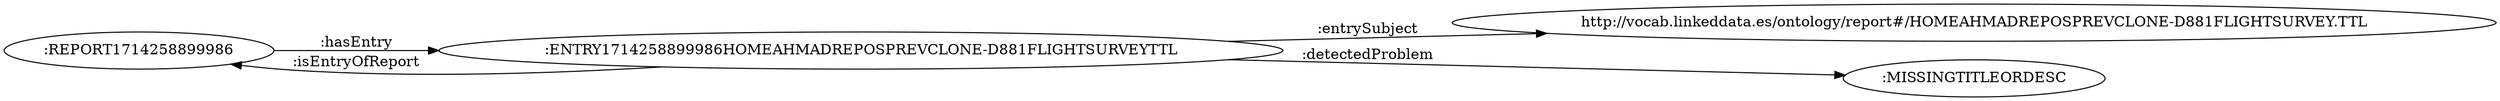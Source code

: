 digraph ar2dtool_diagram { 
rankdir=LR;
size="1501"
	":REPORT1714258899986" -> ":ENTRY1714258899986HOMEAHMADREPOSPREVCLONE-D881FLIGHTSURVEYTTL" [ label = ":hasEntry" ];
	":ENTRY1714258899986HOMEAHMADREPOSPREVCLONE-D881FLIGHTSURVEYTTL" -> ":REPORT1714258899986" [ label = ":isEntryOfReport" ];
	":ENTRY1714258899986HOMEAHMADREPOSPREVCLONE-D881FLIGHTSURVEYTTL" -> "http://vocab.linkeddata.es/ontology/report#/HOMEAHMADREPOSPREVCLONE-D881FLIGHTSURVEY.TTL" [ label = ":entrySubject" ];
	":ENTRY1714258899986HOMEAHMADREPOSPREVCLONE-D881FLIGHTSURVEYTTL" -> ":MISSINGTITLEORDESC" [ label = ":detectedProblem" ];

}
